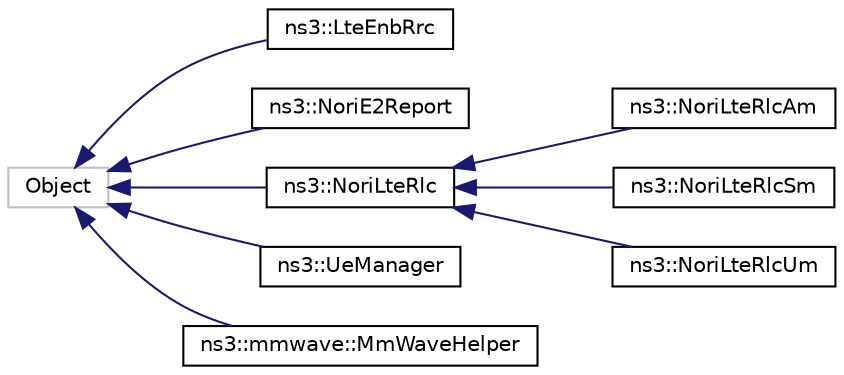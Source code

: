 digraph "Graphical Class Hierarchy"
{
 // INTERACTIVE_SVG=YES
 // LATEX_PDF_SIZE
  edge [fontname="Helvetica",fontsize="10",labelfontname="Helvetica",labelfontsize="10"];
  node [fontname="Helvetica",fontsize="10",shape=record];
  rankdir="LR";
  Node5 [label="Object",height=0.2,width=0.4,color="grey75", fillcolor="white", style="filled",tooltip=" "];
  Node5 -> Node0 [dir="back",color="midnightblue",fontsize="10",style="solid",fontname="Helvetica"];
  Node0 [label="ns3::LteEnbRrc",height=0.2,width=0.4,color="black", fillcolor="white", style="filled",URL="$classns3_1_1LteEnbRrc.html",tooltip=" "];
  Node5 -> Node7 [dir="back",color="midnightblue",fontsize="10",style="solid",fontname="Helvetica"];
  Node7 [label="ns3::NoriE2Report",height=0.2,width=0.4,color="black", fillcolor="white", style="filled",URL="$classns3_1_1NoriE2Report.html",tooltip=" "];
  Node5 -> Node8 [dir="back",color="midnightblue",fontsize="10",style="solid",fontname="Helvetica"];
  Node8 [label="ns3::NoriLteRlc",height=0.2,width=0.4,color="black", fillcolor="white", style="filled",URL="$classns3_1_1NoriLteRlc.html",tooltip=" "];
  Node8 -> Node9 [dir="back",color="midnightblue",fontsize="10",style="solid",fontname="Helvetica"];
  Node9 [label="ns3::NoriLteRlcAm",height=0.2,width=0.4,color="black", fillcolor="white", style="filled",URL="$classns3_1_1NoriLteRlcAm.html",tooltip=" "];
  Node8 -> Node10 [dir="back",color="midnightblue",fontsize="10",style="solid",fontname="Helvetica"];
  Node10 [label="ns3::NoriLteRlcSm",height=0.2,width=0.4,color="black", fillcolor="white", style="filled",URL="$classns3_1_1NoriLteRlcSm.html",tooltip=" "];
  Node8 -> Node11 [dir="back",color="midnightblue",fontsize="10",style="solid",fontname="Helvetica"];
  Node11 [label="ns3::NoriLteRlcUm",height=0.2,width=0.4,color="black", fillcolor="white", style="filled",URL="$classns3_1_1NoriLteRlcUm.html",tooltip=" "];
  Node5 -> Node12 [dir="back",color="midnightblue",fontsize="10",style="solid",fontname="Helvetica"];
  Node12 [label="ns3::UeManager",height=0.2,width=0.4,color="black", fillcolor="white", style="filled",URL="$classns3_1_1UeManager.html",tooltip=" "];
  Node5 -> Node13 [dir="back",color="midnightblue",fontsize="10",style="solid",fontname="Helvetica"];
  Node13 [label="ns3::mmwave::MmWaveHelper",height=0.2,width=0.4,color="black", fillcolor="white", style="filled",URL="$classns3_1_1mmwave_1_1MmWaveHelper.html",tooltip=" "];
}

